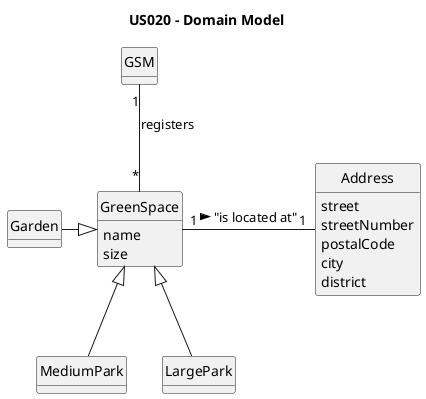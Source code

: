 @startuml
skinparam monochrome true
skinparam packageStyle rectangle
skinparam shadowing false

skinparam classAttributeIconSize 0

hide circle
hide methods

title US020 - Domain Model


class GreenSpace {
  name
  size
}

class Garden {

}

class MediumPark {

}

class LargePark {

}

class Address{
    street
    streetNumber
    postalCode
    city
    district
}

GSM "1" -d- "*" GreenSpace : "registers"
GreenSpace "1" --r "1" Address : "is located at" >
Garden --r|> GreenSpace
MediumPark --u|> GreenSpace
LargePark --u|> GreenSpace

@enduml